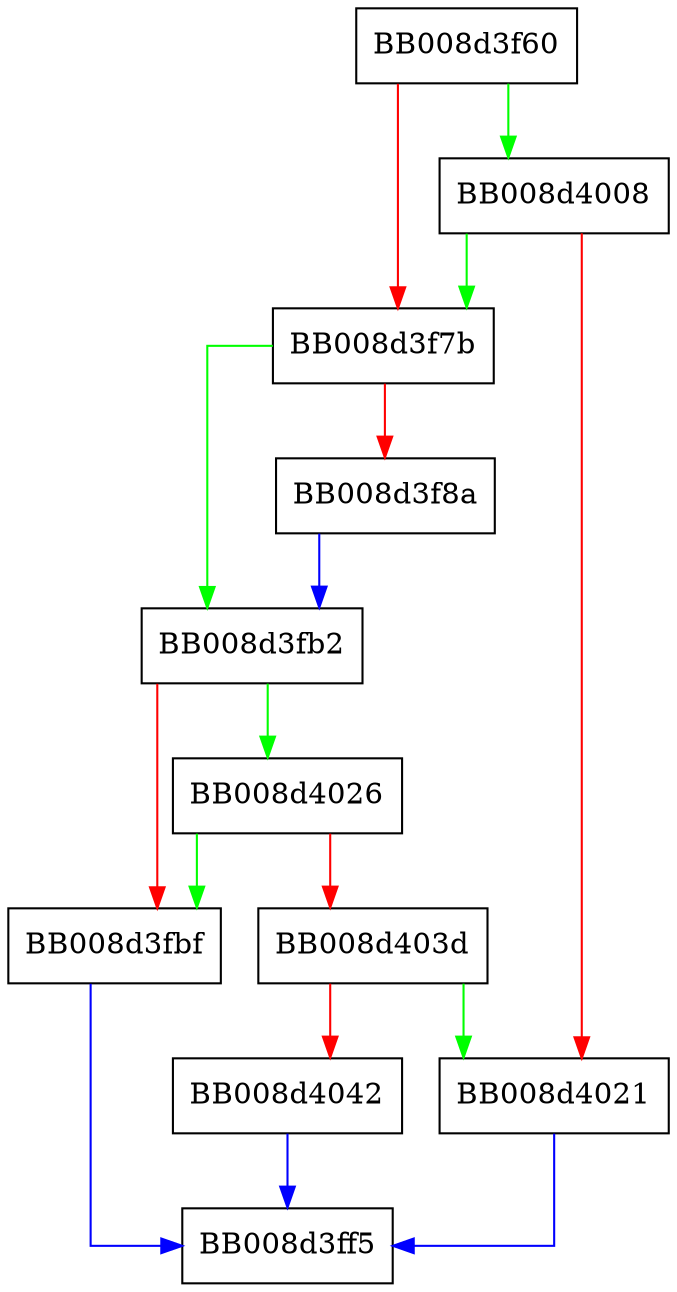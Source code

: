 digraph __alloc_dir {
  node [shape="box"];
  graph [splines=ortho];
  BB008d3f60 -> BB008d4008 [color="green"];
  BB008d3f60 -> BB008d3f7b [color="red"];
  BB008d3f7b -> BB008d3fb2 [color="green"];
  BB008d3f7b -> BB008d3f8a [color="red"];
  BB008d3f8a -> BB008d3fb2 [color="blue"];
  BB008d3fb2 -> BB008d4026 [color="green"];
  BB008d3fb2 -> BB008d3fbf [color="red"];
  BB008d3fbf -> BB008d3ff5 [color="blue"];
  BB008d4008 -> BB008d3f7b [color="green"];
  BB008d4008 -> BB008d4021 [color="red"];
  BB008d4021 -> BB008d3ff5 [color="blue"];
  BB008d4026 -> BB008d3fbf [color="green"];
  BB008d4026 -> BB008d403d [color="red"];
  BB008d403d -> BB008d4021 [color="green"];
  BB008d403d -> BB008d4042 [color="red"];
  BB008d4042 -> BB008d3ff5 [color="blue"];
}